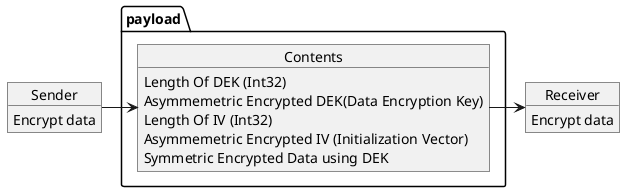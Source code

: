 @startuml
object Sender {
    Encrypt data
}
package payload {
    object Contents{
        Length Of DEK (Int32)
        Asymmemetric Encrypted DEK(Data Encryption Key)  
        Length Of IV (Int32)
        Asymmemetric Encrypted IV (Initialization Vector)
        Symmetric Encrypted Data using DEK
    }
}
object Receiver {
    Encrypt data
}
Sender -right-> Contents
Contents -right-> Receiver
@enduml
